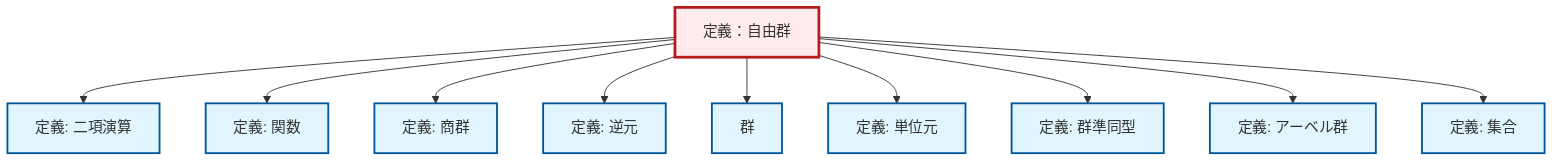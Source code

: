 graph TD
    classDef definition fill:#e1f5fe,stroke:#01579b,stroke-width:2px
    classDef theorem fill:#f3e5f5,stroke:#4a148c,stroke-width:2px
    classDef axiom fill:#fff3e0,stroke:#e65100,stroke-width:2px
    classDef example fill:#e8f5e9,stroke:#1b5e20,stroke-width:2px
    classDef current fill:#ffebee,stroke:#b71c1c,stroke-width:3px
    def-binary-operation["定義: 二項演算"]:::definition
    def-function["定義: 関数"]:::definition
    def-identity-element["定義: 単位元"]:::definition
    def-set["定義: 集合"]:::definition
    def-group["群"]:::definition
    def-inverse-element["定義: 逆元"]:::definition
    def-quotient-group["定義: 商群"]:::definition
    def-free-group["定義：自由群"]:::definition
    def-abelian-group["定義: アーベル群"]:::definition
    def-homomorphism["定義: 群準同型"]:::definition
    def-free-group --> def-binary-operation
    def-free-group --> def-function
    def-free-group --> def-quotient-group
    def-free-group --> def-inverse-element
    def-free-group --> def-group
    def-free-group --> def-identity-element
    def-free-group --> def-homomorphism
    def-free-group --> def-abelian-group
    def-free-group --> def-set
    class def-free-group current